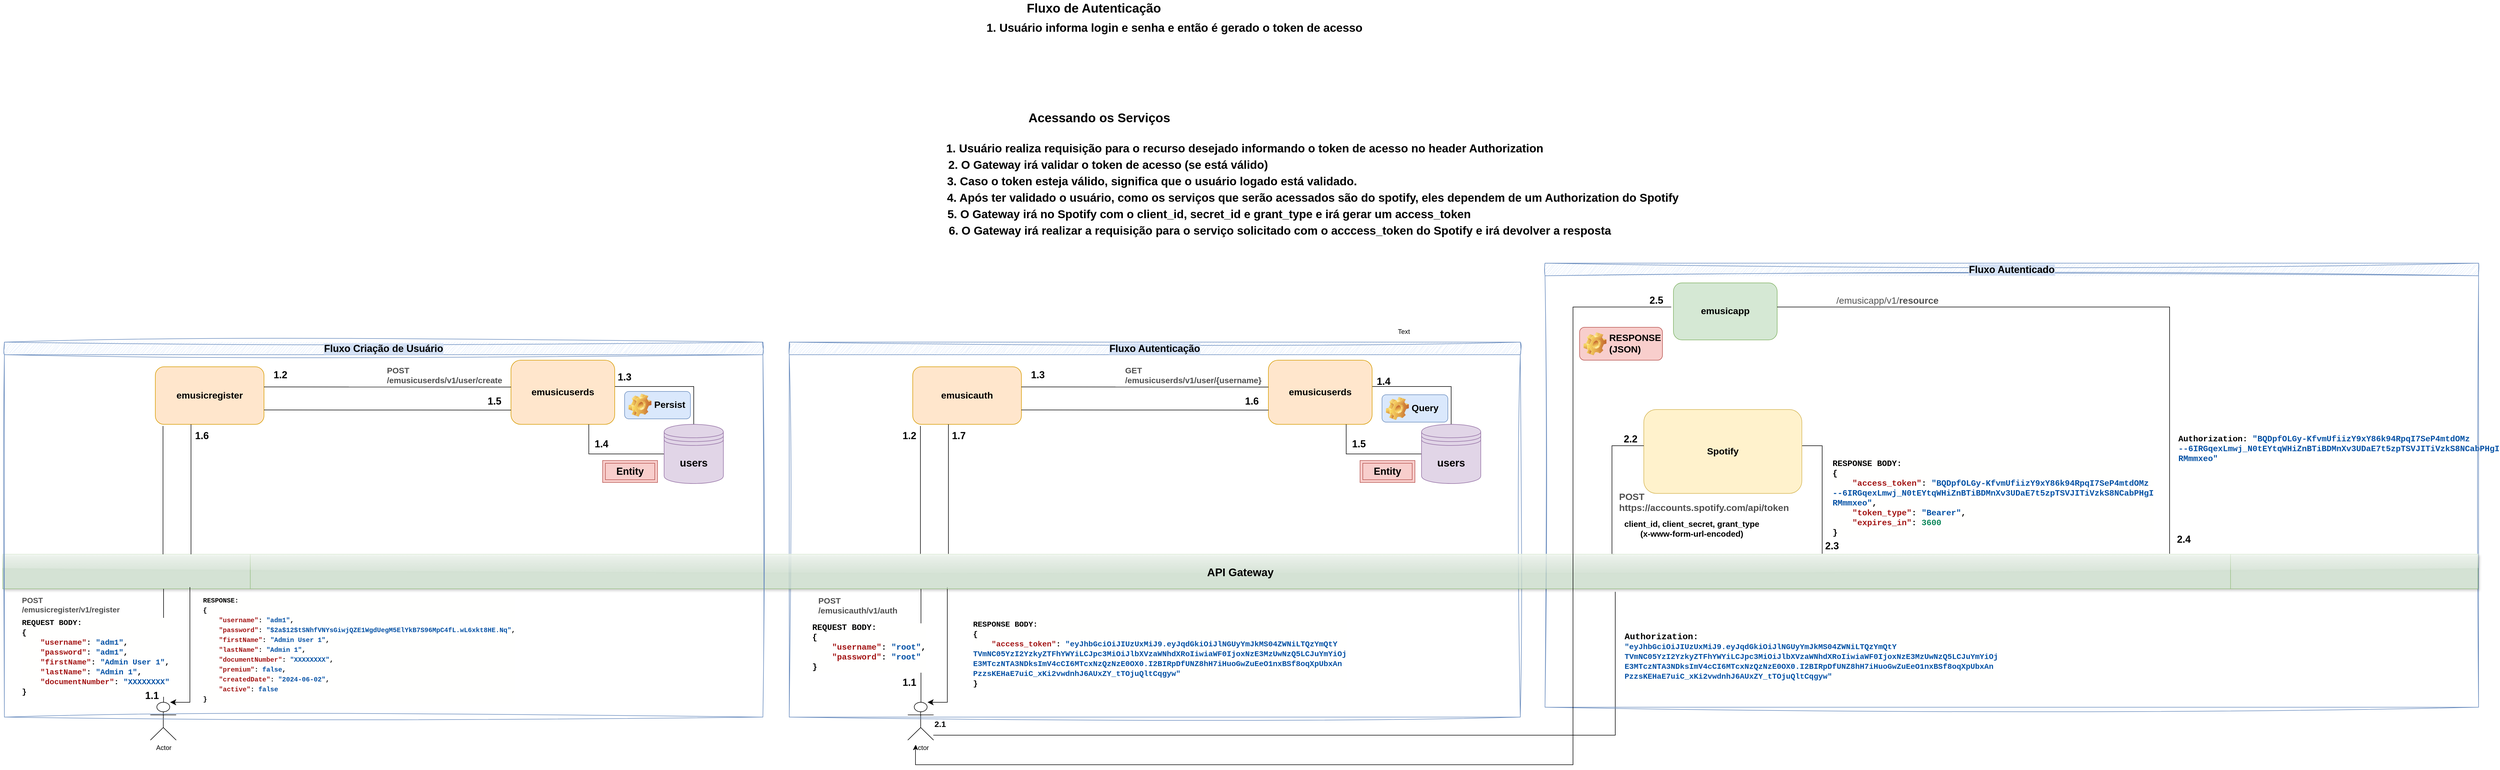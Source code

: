 <mxfile version="24.4.13" type="github">
  <diagram name="Página-1" id="m4aAeRVmK_SpN2Lb98Ue">
    <mxGraphModel dx="3700" dy="2112" grid="1" gridSize="10" guides="1" tooltips="1" connect="1" arrows="1" fold="1" page="1" pageScale="1" pageWidth="400" pageHeight="1000" math="0" shadow="0">
      <root>
        <mxCell id="0" />
        <mxCell id="1" parent="0" />
        <mxCell id="HubkeISPRBbHYDE73yQU-1" value="Actor" style="shape=umlActor;verticalLabelPosition=bottom;verticalAlign=top;html=1;outlineConnect=0;" parent="1" vertex="1">
          <mxGeometry x="256" y="841" width="47" height="69" as="geometry" />
        </mxCell>
        <mxCell id="HubkeISPRBbHYDE73yQU-2" value="emusicauth" style="rounded=1;whiteSpace=wrap;html=1;fontSize=17;fillColor=#ffe6cc;strokeColor=#d79b00;fontStyle=1" parent="1" vertex="1">
          <mxGeometry x="265" y="229" width="198" height="105" as="geometry" />
        </mxCell>
        <mxCell id="HubkeISPRBbHYDE73yQU-3" value="" style="edgeStyle=elbowEdgeStyle;elbow=vertical;endArrow=none;html=1;curved=0;rounded=0;endSize=8;startSize=8;endFill=0;" parent="1" edge="1">
          <mxGeometry width="50" height="50" relative="1" as="geometry">
            <mxPoint x="279" y="571" as="sourcePoint" />
            <mxPoint x="279" y="337" as="targetPoint" />
            <Array as="points" />
          </mxGeometry>
        </mxCell>
        <mxCell id="HubkeISPRBbHYDE73yQU-4" value="" style="line;strokeWidth=1;direction=south;html=1;" parent="1" vertex="1">
          <mxGeometry x="275" y="634" width="10" height="207" as="geometry" />
        </mxCell>
        <mxCell id="HubkeISPRBbHYDE73yQU-5" value="&lt;div style=&quot;color: rgb(0, 0, 0); background-color: rgb(255, 255, 254); font-family: Consolas, &amp;quot;Courier New&amp;quot;, monospace; font-size: 14px; line-height: 18px; white-space: pre;&quot;&gt;&lt;div style=&quot;font-size: 14px;&quot;&gt;&lt;span style=&quot;color: rgb(0, 0, 0); font-size: 14px;&quot;&gt;RESPONSE BODY:&lt;/span&gt;&lt;/div&gt;&lt;div style=&quot;font-size: 14px;&quot;&gt;&lt;span style=&quot;color: rgb(0, 0, 0); font-size: 14px;&quot;&gt;{&lt;/span&gt;&lt;/div&gt;&lt;div style=&quot;font-size: 14px;&quot;&gt;&lt;span style=&quot;color: rgb(0, 0, 0); font-size: 14px;&quot;&gt;&amp;nbsp;&amp;nbsp;&amp;nbsp;&amp;nbsp;&lt;/span&gt;&lt;span style=&quot;color: rgb(163, 21, 21); font-size: 14px;&quot;&gt;&quot;access_token&quot;&lt;/span&gt;&lt;span style=&quot;color: rgb(0, 0, 0); font-size: 14px;&quot;&gt;:&amp;nbsp;&lt;/span&gt;&lt;span style=&quot;color: rgb(4, 81, 165); font-size: 14px;&quot;&gt;&quot;eyJhbGciOiJIUzUxMiJ9.eyJqdGkiOiJlNGUyYmJkMS04ZWNiLTQzYmQtY&lt;/span&gt;&lt;/div&gt;&lt;div style=&quot;font-size: 14px;&quot;&gt;&lt;span style=&quot;color: rgb(4, 81, 165); font-size: 14px;&quot;&gt;TVmNC05YzI2YzkyZTFhYWYiLCJpc3MiOiJlbXVzaWNhdXRoIiwiaWF0IjoxNzE3MzUwNzQ5LCJuYmYiOj&lt;/span&gt;&lt;/div&gt;&lt;div style=&quot;font-size: 14px;&quot;&gt;&lt;span style=&quot;color: rgb(4, 81, 165); font-size: 14px;&quot;&gt;E3MTczNTA3NDksImV4cCI6MTcxNzQzNzE0OX0.I2BIRpDfUNZ8hH7iHuoGwZuEeO1nxBSf8oqXpUbxAn&lt;/span&gt;&lt;/div&gt;&lt;div style=&quot;font-size: 14px;&quot;&gt;&lt;span style=&quot;color: rgb(4, 81, 165); font-size: 14px;&quot;&gt;PzzsKEHaE7uiC_xKi2vwdnhJ6AUxZY_tTOjuQltCqgyw&quot;&lt;/span&gt;&lt;/div&gt;&lt;div style=&quot;font-size: 14px;&quot;&gt;&lt;span style=&quot;color: rgb(0, 0, 0); font-size: 14px;&quot;&gt;}&lt;/span&gt;&lt;/div&gt;&lt;/div&gt;" style="text;whiteSpace=wrap;html=1;fontSize=14;fontStyle=1" parent="1" vertex="1">
          <mxGeometry x="373" y="682.5" width="549" height="72" as="geometry" />
        </mxCell>
        <mxCell id="HubkeISPRBbHYDE73yQU-6" style="edgeStyle=orthogonalEdgeStyle;rounded=0;orthogonalLoop=1;jettySize=auto;html=1;entryX=0.5;entryY=0;entryDx=0;entryDy=0;strokeWidth=1;endArrow=none;endFill=0;" parent="1" source="HubkeISPRBbHYDE73yQU-7" target="HubkeISPRBbHYDE73yQU-15" edge="1">
          <mxGeometry relative="1" as="geometry">
            <Array as="points">
              <mxPoint x="1246" y="265" />
            </Array>
          </mxGeometry>
        </mxCell>
        <mxCell id="HubkeISPRBbHYDE73yQU-7" value="emusicuserds" style="rounded=1;whiteSpace=wrap;html=1;fontSize=17;fillColor=#ffe6cc;strokeColor=#d79b00;fontStyle=1" parent="1" vertex="1">
          <mxGeometry x="913" y="217" width="189" height="117" as="geometry" />
        </mxCell>
        <mxCell id="HubkeISPRBbHYDE73yQU-8" value="1.3" style="text;html=1;align=center;verticalAlign=middle;whiteSpace=wrap;rounded=0;fontSize=18;fontStyle=1" parent="1" vertex="1">
          <mxGeometry x="463" y="229" width="60" height="30" as="geometry" />
        </mxCell>
        <mxCell id="HubkeISPRBbHYDE73yQU-9" value="" style="endArrow=none;html=1;rounded=0;endFill=0;" parent="1" edge="1">
          <mxGeometry width="50" height="50" relative="1" as="geometry">
            <mxPoint x="463" y="265.75" as="sourcePoint" />
            <mxPoint x="913" y="266" as="targetPoint" />
          </mxGeometry>
        </mxCell>
        <mxCell id="HubkeISPRBbHYDE73yQU-10" value="" style="endArrow=none;html=1;rounded=0;entryX=1;entryY=0.75;entryDx=0;entryDy=0;endFill=0;" parent="1" target="HubkeISPRBbHYDE73yQU-2" edge="1">
          <mxGeometry width="50" height="50" relative="1" as="geometry">
            <mxPoint x="913" y="308" as="sourcePoint" />
            <mxPoint x="508" y="310" as="targetPoint" />
          </mxGeometry>
        </mxCell>
        <mxCell id="HubkeISPRBbHYDE73yQU-12" value="" style="line;strokeWidth=1;direction=south;html=1;" parent="1" vertex="1">
          <mxGeometry x="325" y="334" width="10" height="237" as="geometry" />
        </mxCell>
        <mxCell id="HubkeISPRBbHYDE73yQU-13" value="" style="edgeStyle=segmentEdgeStyle;endArrow=classic;html=1;curved=0;rounded=0;endSize=8;startSize=8;" parent="1" edge="1">
          <mxGeometry width="50" height="50" relative="1" as="geometry">
            <mxPoint x="328" y="631" as="sourcePoint" />
            <mxPoint x="292" y="841" as="targetPoint" />
            <Array as="points">
              <mxPoint x="328" y="841" />
            </Array>
          </mxGeometry>
        </mxCell>
        <mxCell id="HubkeISPRBbHYDE73yQU-14" style="edgeStyle=orthogonalEdgeStyle;rounded=0;orthogonalLoop=1;jettySize=auto;html=1;entryX=0.75;entryY=1;entryDx=0;entryDy=0;endArrow=none;endFill=0;" parent="1" source="HubkeISPRBbHYDE73yQU-15" target="HubkeISPRBbHYDE73yQU-7" edge="1">
          <mxGeometry relative="1" as="geometry" />
        </mxCell>
        <mxCell id="HubkeISPRBbHYDE73yQU-15" value="users" style="shape=datastore;whiteSpace=wrap;html=1;fillColor=#e1d5e7;strokeColor=#9673a6;fontSize=19;fontStyle=1" parent="1" vertex="1">
          <mxGeometry x="1192" y="334" width="108" height="108" as="geometry" />
        </mxCell>
        <mxCell id="HubkeISPRBbHYDE73yQU-16" value="1.5" style="text;html=1;align=center;verticalAlign=middle;whiteSpace=wrap;rounded=0;fontSize=18;fontStyle=1" parent="1" vertex="1">
          <mxGeometry x="1048" y="355" width="60" height="30" as="geometry" />
        </mxCell>
        <mxCell id="HubkeISPRBbHYDE73yQU-17" value="1.6" style="text;html=1;align=center;verticalAlign=middle;whiteSpace=wrap;rounded=0;fontSize=18;fontStyle=1" parent="1" vertex="1">
          <mxGeometry x="853" y="277" width="60" height="30" as="geometry" />
        </mxCell>
        <mxCell id="HubkeISPRBbHYDE73yQU-18" value="&lt;font style=&quot;font-size: 18px;&quot;&gt;Fluxo Autenticação&lt;/font&gt;" style="swimlane;whiteSpace=wrap;html=1;strokeColor=#6c8ebf;fillColor=#dae8fc;fillStyle=auto;swimlaneFillColor=none;shadow=0;sketch=1;curveFitting=1;jiggle=2;rounded=0;labelBackgroundColor=#D4E1F5;" parent="1" vertex="1">
          <mxGeometry x="40" y="184" width="1332" height="684" as="geometry" />
        </mxCell>
        <mxCell id="HubkeISPRBbHYDE73yQU-19" value="1.7" style="text;html=1;align=center;verticalAlign=middle;whiteSpace=wrap;rounded=0;fontSize=18;fontStyle=1" parent="HubkeISPRBbHYDE73yQU-18" vertex="1">
          <mxGeometry x="279" y="156" width="60" height="30" as="geometry" />
        </mxCell>
        <mxCell id="HubkeISPRBbHYDE73yQU-20" value="&lt;div style=&quot;color: rgb(0, 0, 0); background-color: rgb(255, 255, 254); font-family: Consolas, &amp;quot;Courier New&amp;quot;, monospace; font-size: 15px; line-height: 18px; white-space: pre;&quot;&gt;&lt;div style=&quot;font-size: 15px;&quot;&gt;&lt;span style=&quot;color: rgb(0, 0, 0); font-size: 15px;&quot;&gt;&lt;span&gt;REQUEST BODY:&lt;/span&gt;&lt;/span&gt;&lt;/div&gt;&lt;div style=&quot;font-size: 15px;&quot;&gt;&lt;span style=&quot;color: rgb(0, 0, 0); font-size: 15px;&quot;&gt;{&lt;/span&gt;&lt;/div&gt;&lt;div style=&quot;font-size: 15px;&quot;&gt;&lt;span style=&quot;color: rgb(0, 0, 0); font-size: 15px;&quot;&gt;&amp;nbsp;&amp;nbsp;&amp;nbsp;&amp;nbsp;&lt;/span&gt;&lt;span style=&quot;color: rgb(163, 21, 21); font-size: 15px;&quot;&gt;&quot;username&quot;&lt;/span&gt;&lt;span style=&quot;color: rgb(0, 0, 0); font-size: 15px;&quot;&gt;:&amp;nbsp;&lt;/span&gt;&lt;span style=&quot;color: rgb(4, 81, 165); font-size: 15px;&quot;&gt;&quot;root&quot;&lt;/span&gt;&lt;span style=&quot;color: rgb(0, 0, 0); font-size: 15px;&quot;&gt;,&lt;/span&gt;&lt;/div&gt;&lt;div style=&quot;font-size: 15px;&quot;&gt;&lt;span style=&quot;color: rgb(0, 0, 0); font-size: 15px;&quot;&gt;&amp;nbsp;&amp;nbsp;&amp;nbsp;&amp;nbsp;&lt;/span&gt;&lt;span style=&quot;color: rgb(163, 21, 21); font-size: 15px;&quot;&gt;&quot;password&quot;&lt;/span&gt;&lt;span style=&quot;color: rgb(0, 0, 0); font-size: 15px;&quot;&gt;:&amp;nbsp;&lt;/span&gt;&lt;span style=&quot;color: rgb(4, 81, 165); font-size: 15px;&quot;&gt;&quot;root&quot;&lt;/span&gt;&lt;/div&gt;&lt;div style=&quot;font-size: 15px;&quot;&gt;&lt;span style=&quot;color: rgb(0, 0, 0); font-size: 15px;&quot;&gt;}&lt;/span&gt;&lt;/div&gt;&lt;/div&gt;" style="text;whiteSpace=wrap;html=1;fontSize=15;fontStyle=1" parent="HubkeISPRBbHYDE73yQU-18" vertex="1">
          <mxGeometry x="40" y="506" width="171" height="90" as="geometry" />
        </mxCell>
        <mxCell id="HubkeISPRBbHYDE73yQU-21" value="1.2" style="text;html=1;align=center;verticalAlign=middle;whiteSpace=wrap;rounded=0;fontSize=18;fontStyle=1" parent="HubkeISPRBbHYDE73yQU-18" vertex="1">
          <mxGeometry x="189" y="156" width="60" height="30" as="geometry" />
        </mxCell>
        <mxCell id="HubkeISPRBbHYDE73yQU-22" value="1.4" style="text;html=1;align=center;verticalAlign=middle;whiteSpace=wrap;rounded=0;fontSize=18;fontStyle=1" parent="HubkeISPRBbHYDE73yQU-18" vertex="1">
          <mxGeometry x="1053" y="54" width="60" height="36" as="geometry" />
        </mxCell>
        <mxCell id="54NVkYO0RwHS4AZu1aeB-1" value="&lt;span style=&quot;color: rgb(80, 80, 80); font-family: OpenSans, Helvetica, Arial, sans-serif; font-size: 15px; font-style: normal; font-variant-ligatures: normal; font-variant-caps: normal; letter-spacing: normal; orphans: 2; text-align: left; text-indent: 0px; text-transform: none; white-space: pre-wrap; widows: 2; word-spacing: 0px; -webkit-text-stroke-width: 0px; background-color: rgb(255, 255, 255); text-decoration-style: initial; text-decoration-color: initial; float: none; display: inline !important;&quot;&gt;POST /emusicauth/v1/auth&lt;/span&gt;" style="text;whiteSpace=wrap;html=1;fontSize=15;fontStyle=1" vertex="1" parent="HubkeISPRBbHYDE73yQU-18">
          <mxGeometry x="50.5" y="456" width="150" height="40" as="geometry" />
        </mxCell>
        <mxCell id="HubkeISPRBbHYDE73yQU-41" value="1.1" style="text;html=1;align=center;verticalAlign=middle;whiteSpace=wrap;rounded=0;fontSize=18;fontStyle=1" parent="HubkeISPRBbHYDE73yQU-18" vertex="1">
          <mxGeometry x="189" y="606" width="60" height="30" as="geometry" />
        </mxCell>
        <mxCell id="54NVkYO0RwHS4AZu1aeB-2" value="&lt;span style=&quot;color: rgb(80, 80, 80); font-family: OpenSans, Helvetica, Arial, sans-serif; font-size: 15px; font-style: normal; font-variant-ligatures: normal; font-variant-caps: normal; letter-spacing: normal; orphans: 2; text-align: left; text-indent: 0px; text-transform: none; white-space: pre-wrap; widows: 2; word-spacing: 0px; -webkit-text-stroke-width: 0px; background-color: rgb(255, 255, 255); text-decoration-style: initial; text-decoration-color: initial; float: none; display: inline !important;&quot;&gt;GET /emusicuserds/v1/user/{username}&lt;/span&gt;" style="text;whiteSpace=wrap;html=1;fontStyle=1;fontSize=15;" vertex="1" parent="HubkeISPRBbHYDE73yQU-18">
          <mxGeometry x="610" y="36" width="160" height="40" as="geometry" />
        </mxCell>
        <mxCell id="54NVkYO0RwHS4AZu1aeB-3" value="Query" style="label;whiteSpace=wrap;html=1;image=img/clipart/Gear_128x128.png;fillColor=#dae8fc;strokeColor=#6c8ebf;fontSize=17;" vertex="1" parent="HubkeISPRBbHYDE73yQU-18">
          <mxGeometry x="1080" y="96" width="120" height="50" as="geometry" />
        </mxCell>
        <mxCell id="54NVkYO0RwHS4AZu1aeB-4" value="&lt;font style=&quot;font-size: 18px;&quot;&gt;Entity&lt;/font&gt;" style="shape=ext;margin=3;double=1;whiteSpace=wrap;html=1;align=center;fontStyle=1;fillColor=#f8cecc;strokeColor=#b85450;fontSize=18;" vertex="1" parent="HubkeISPRBbHYDE73yQU-18">
          <mxGeometry x="1040" y="216" width="100" height="40" as="geometry" />
        </mxCell>
        <mxCell id="HubkeISPRBbHYDE73yQU-23" value="emusicapp" style="rounded=1;whiteSpace=wrap;html=1;fontSize=17;fontStyle=1;fillColor=#d5e8d4;strokeColor=#82b366;" parent="1" vertex="1">
          <mxGeometry x="1651" y="76" width="189" height="104" as="geometry" />
        </mxCell>
        <mxCell id="HubkeISPRBbHYDE73yQU-25" style="edgeStyle=orthogonalEdgeStyle;rounded=0;orthogonalLoop=1;jettySize=auto;html=1;endArrow=none;endFill=0;" parent="1" source="HubkeISPRBbHYDE73yQU-26" edge="1">
          <mxGeometry relative="1" as="geometry">
            <mxPoint x="1922" y="570" as="targetPoint" />
            <Array as="points">
              <mxPoint x="1922" y="373" />
            </Array>
          </mxGeometry>
        </mxCell>
        <mxCell id="HubkeISPRBbHYDE73yQU-26" value="Spotify" style="rounded=1;whiteSpace=wrap;html=1;fontSize=17;fontStyle=1;fillColor=#fff2cc;strokeColor=#d6b656;" parent="1" vertex="1">
          <mxGeometry x="1597" y="307" width="288" height="153" as="geometry" />
        </mxCell>
        <mxCell id="HubkeISPRBbHYDE73yQU-27" value="" style="edgeStyle=segmentEdgeStyle;endArrow=none;html=1;curved=0;rounded=0;endSize=8;startSize=8;endFill=0;" parent="1" edge="1">
          <mxGeometry width="50" height="50" relative="1" as="geometry">
            <mxPoint x="1543" y="571" as="sourcePoint" />
            <mxPoint x="1597" y="373" as="targetPoint" />
            <Array as="points">
              <mxPoint x="1539" y="571" />
              <mxPoint x="1539" y="373" />
            </Array>
          </mxGeometry>
        </mxCell>
        <mxCell id="HubkeISPRBbHYDE73yQU-29" value="2.2" style="text;html=1;align=center;verticalAlign=middle;whiteSpace=wrap;rounded=0;fontSize=18;fontStyle=1" parent="1" vertex="1">
          <mxGeometry x="1543" y="346" width="60" height="30" as="geometry" />
        </mxCell>
        <mxCell id="HubkeISPRBbHYDE73yQU-30" value="&lt;div style=&quot;color: rgb(0, 0, 0); background-color: rgb(255, 255, 254); font-family: Consolas, &amp;quot;Courier New&amp;quot;, monospace; font-size: 15px; line-height: 18px; white-space: pre;&quot;&gt;&lt;div style=&quot;font-size: 15px;&quot;&gt;&lt;span style=&quot;color: rgb(0, 0, 0); font-size: 15px;&quot;&gt;RESPONSE BODY:&lt;/span&gt;&lt;/div&gt;&lt;div style=&quot;font-size: 15px;&quot;&gt;&lt;span style=&quot;color: rgb(0, 0, 0); font-size: 15px;&quot;&gt;{&lt;/span&gt;&lt;/div&gt;&lt;div style=&quot;font-size: 15px;&quot;&gt;&lt;span style=&quot;color: rgb(0, 0, 0); font-size: 15px;&quot;&gt;&amp;nbsp;&amp;nbsp;&amp;nbsp;&amp;nbsp;&lt;/span&gt;&lt;span style=&quot;color: rgb(163, 21, 21); font-size: 15px;&quot;&gt;&quot;access_token&quot;&lt;/span&gt;&lt;span style=&quot;color: rgb(0, 0, 0); font-size: 15px;&quot;&gt;:&amp;nbsp;&lt;/span&gt;&lt;span style=&quot;color: rgb(4, 81, 165); font-size: 15px;&quot;&gt;&quot;BQDpfOLGy-KfvmUfiizY9xY86k94RpqI7SeP4mtdOMz&lt;/span&gt;&lt;/div&gt;&lt;div style=&quot;font-size: 15px;&quot;&gt;&lt;span style=&quot;color: rgb(4, 81, 165); font-size: 15px;&quot;&gt;--6IRGqexLmwj_N0tE&lt;/span&gt;&lt;span style=&quot;color: rgb(4, 81, 165);&quot;&gt;YtqWHiZnBTiBDMnXv3UDaE7t5zpTSVJITiVzkS8NCabPHgI&lt;/span&gt;&lt;/div&gt;&lt;div style=&quot;font-size: 15px;&quot;&gt;&lt;span style=&quot;color: rgb(4, 81, 165);&quot;&gt;RMmmxeo&quot;&lt;/span&gt;,&lt;/div&gt;&lt;div style=&quot;font-size: 15px;&quot;&gt;&lt;span style=&quot;color: rgb(0, 0, 0); font-size: 15px;&quot;&gt;&amp;nbsp;&amp;nbsp;&amp;nbsp;&amp;nbsp;&lt;/span&gt;&lt;span style=&quot;color: rgb(163, 21, 21); font-size: 15px;&quot;&gt;&quot;token_type&quot;&lt;/span&gt;&lt;span style=&quot;color: rgb(0, 0, 0); font-size: 15px;&quot;&gt;:&amp;nbsp;&lt;/span&gt;&lt;span style=&quot;color: rgb(4, 81, 165); font-size: 15px;&quot;&gt;&quot;Bearer&quot;&lt;/span&gt;&lt;span style=&quot;color: rgb(0, 0, 0); font-size: 15px;&quot;&gt;,&lt;/span&gt;&lt;/div&gt;&lt;div style=&quot;font-size: 15px;&quot;&gt;&lt;span style=&quot;color: rgb(0, 0, 0); font-size: 15px;&quot;&gt;&amp;nbsp;&amp;nbsp;&amp;nbsp;&amp;nbsp;&lt;/span&gt;&lt;span style=&quot;color: rgb(163, 21, 21); font-size: 15px;&quot;&gt;&quot;expires_in&quot;&lt;/span&gt;&lt;span style=&quot;color: rgb(0, 0, 0); font-size: 15px;&quot;&gt;:&amp;nbsp;&lt;/span&gt;&lt;span style=&quot;color: rgb(9, 134, 88); font-size: 15px;&quot;&gt;3600&lt;/span&gt;&lt;/div&gt;&lt;div style=&quot;font-size: 15px;&quot;&gt;&lt;span style=&quot;color: rgb(0, 0, 0); font-size: 15px;&quot;&gt;}&lt;/span&gt;&lt;/div&gt;&lt;/div&gt;" style="text;whiteSpace=wrap;html=1;fontSize=15;fontStyle=1" parent="1" vertex="1">
          <mxGeometry x="1939" y="391" width="549" height="89" as="geometry" />
        </mxCell>
        <mxCell id="HubkeISPRBbHYDE73yQU-33" value="2.4" style="text;html=1;align=center;verticalAlign=middle;whiteSpace=wrap;rounded=0;fontSize=18;fontStyle=1" parent="1" vertex="1">
          <mxGeometry x="2551" y="529" width="60" height="30" as="geometry" />
        </mxCell>
        <mxCell id="HubkeISPRBbHYDE73yQU-34" value="&lt;div style=&quot;background-color: rgb(255, 255, 254); font-family: Consolas, &amp;quot;Courier New&amp;quot;, monospace; font-size: 15px; line-height: 18px; white-space: pre;&quot;&gt;&lt;div style=&quot;font-size: 15px;&quot;&gt;Authorization: &lt;span style=&quot;color: rgb(4, 81, 165);&quot;&gt;&quot;BQDpfOLGy-KfvmUfiizY9xY86k94RpqI7SeP4mtdOMz&lt;/span&gt;&lt;br&gt;&lt;/div&gt;&lt;div style=&quot;color: rgb(0, 0, 0); font-size: 15px;&quot;&gt;&lt;span style=&quot;color: rgb(4, 81, 165); font-size: 15px;&quot;&gt;--6IRGqexLmwj_N0tE&lt;/span&gt;&lt;span style=&quot;color: rgb(4, 81, 165);&quot;&gt;YtqWHiZnBTiBDMnXv3UDaE7t5zpTSVJITiVzkS8NCabPHgI&lt;/span&gt;&lt;/div&gt;&lt;div style=&quot;color: rgb(0, 0, 0); font-size: 15px;&quot;&gt;&lt;span style=&quot;color: rgb(4, 81, 165);&quot;&gt;RMmmxeo&quot;&lt;/span&gt;&lt;/div&gt;&lt;/div&gt;" style="text;whiteSpace=wrap;html=1;fontSize=15;fontStyle=1" parent="1" vertex="1">
          <mxGeometry x="2569" y="346" width="549" height="108" as="geometry" />
        </mxCell>
        <mxCell id="HubkeISPRBbHYDE73yQU-38" value="" style="shape=partialRectangle;whiteSpace=wrap;html=1;bottom=0;right=0;fillColor=none;rotation=-180;fontStyle=0" parent="1" vertex="1">
          <mxGeometry x="303" y="640" width="1242" height="261" as="geometry" />
        </mxCell>
        <mxCell id="HubkeISPRBbHYDE73yQU-39" value="2.1" style="text;html=1;align=center;verticalAlign=middle;whiteSpace=wrap;rounded=0;fontSize=15;fontStyle=1" parent="1" vertex="1">
          <mxGeometry x="285" y="865" width="60" height="30" as="geometry" />
        </mxCell>
        <mxCell id="HubkeISPRBbHYDE73yQU-40" value="&lt;br style=&quot;font-size: 17px;&quot;&gt;&lt;span style=&quot;color: rgb(80, 80, 80); font-family: OpenSans, Helvetica, Arial, sans-serif; font-size: 17px; font-style: normal; font-variant-ligatures: normal; font-variant-caps: normal; font-weight: 400; letter-spacing: normal; orphans: 2; text-align: left; text-indent: 0px; text-transform: none; white-space: pre-wrap; widows: 2; word-spacing: 0px; -webkit-text-stroke-width: 0px; background-color: rgb(255, 255, 255); text-decoration-style: initial; text-decoration-color: initial; float: none; display: inline !important;&quot;&gt;/emusicapp/v1/&lt;/span&gt;&lt;span style=&quot;color: rgb(80, 80, 80); font-family: OpenSans, Helvetica, Arial, sans-serif; font-size: 17px; font-style: normal; font-variant-ligatures: normal; font-variant-caps: normal; letter-spacing: normal; orphans: 2; text-align: left; text-indent: 0px; text-transform: none; white-space: pre-wrap; widows: 2; word-spacing: 0px; -webkit-text-stroke-width: 0px; background-color: rgb(255, 255, 255); text-decoration-style: initial; text-decoration-color: initial; float: none; display: inline !important;&quot;&gt;&lt;b style=&quot;font-size: 17px;&quot;&gt;resource&lt;/b&gt;&lt;/span&gt;&lt;div style=&quot;font-size: 17px;&quot;&gt;&lt;br style=&quot;font-size: 17px;&quot;&gt;&lt;/div&gt;" style="text;html=1;align=center;verticalAlign=middle;whiteSpace=wrap;rounded=0;fontSize=17;" parent="1" vertex="1">
          <mxGeometry x="2011" y="94" width="60" height="30" as="geometry" />
        </mxCell>
        <mxCell id="HubkeISPRBbHYDE73yQU-42" value="&lt;font style=&quot;font-size: 18px;&quot;&gt;Fluxo Autenticado&lt;/font&gt;" style="swimlane;whiteSpace=wrap;html=1;strokeColor=#6c8ebf;fillColor=#dae8fc;fillStyle=auto;swimlaneFillColor=none;shadow=0;sketch=1;curveFitting=1;jiggle=2;rounded=0;labelBackgroundColor=#D4E1F5;" parent="1" vertex="1">
          <mxGeometry x="1417" y="40" width="1701" height="810" as="geometry" />
        </mxCell>
        <mxCell id="HubkeISPRBbHYDE73yQU-44" value="API Gateway" style="shape=process;whiteSpace=wrap;html=1;backgroundOutline=1;fontSize=20;fillColor=#d5e8d4;strokeColor=#82b366;opacity=70;fontStyle=1;rounded=0;glass=1;shadow=1;" parent="HubkeISPRBbHYDE73yQU-42" vertex="1">
          <mxGeometry x="-2810" y="531" width="4510" height="63" as="geometry" />
        </mxCell>
        <mxCell id="HubkeISPRBbHYDE73yQU-32" value="" style="edgeStyle=segmentEdgeStyle;endArrow=none;html=1;curved=0;rounded=0;endSize=8;startSize=8;endFill=0;" parent="HubkeISPRBbHYDE73yQU-42" edge="1">
          <mxGeometry width="50" height="50" relative="1" as="geometry">
            <mxPoint x="1138" y="530" as="sourcePoint" />
            <mxPoint x="423" y="80" as="targetPoint" />
            <Array as="points">
              <mxPoint x="1138" y="80" />
            </Array>
          </mxGeometry>
        </mxCell>
        <mxCell id="HubkeISPRBbHYDE73yQU-24" value="&lt;div style=&quot;color: rgb(0, 0, 0); background-color: rgb(255, 255, 254); font-family: Consolas, &amp;quot;Courier New&amp;quot;, monospace; font-size: 16px; line-height: 18px; white-space: pre;&quot;&gt;&lt;div style=&quot;&quot;&gt;&lt;span style=&quot;color: rgb(0, 0, 0);&quot;&gt;Authorization:&lt;/span&gt;&lt;/div&gt;&lt;div style=&quot;&quot;&gt;&lt;span style=&quot;color: rgb(4, 81, 165); font-size: 14px;&quot;&gt;&quot;eyJhbGciOiJIUzUxMiJ9.eyJqdGkiOiJlNGUyYmJkMS04ZWNiLTQzYmQtY&lt;/span&gt;&lt;br&gt;&lt;/div&gt;&lt;div style=&quot;font-size: 14px;&quot;&gt;&lt;span style=&quot;color: rgb(4, 81, 165); font-size: 14px;&quot;&gt;TVmNC05YzI2YzkyZTFhYWYiLCJpc3MiOiJlbXVzaWNhdXRoIiwiaWF0IjoxNzE3MzUwNzQ5LCJuYmYiOj&lt;/span&gt;&lt;/div&gt;&lt;div style=&quot;font-size: 14px;&quot;&gt;&lt;span style=&quot;color: rgb(4, 81, 165); font-size: 14px;&quot;&gt;E3MTczNTA3NDksImV4cCI6MTcxNzQzNzE0OX0.I2BIRpDfUNZ8hH7iHuoGwZuEeO1nxBSf8oqXpUbxAn&lt;/span&gt;&lt;/div&gt;&lt;div style=&quot;font-size: 14px;&quot;&gt;&lt;span style=&quot;color: rgb(4, 81, 165); font-size: 14px;&quot;&gt;PzzsKEHaE7uiC_xKi2vwdnhJ6AUxZY_tTOjuQltCqgyw&quot;&lt;/span&gt;&lt;/div&gt;&lt;div style=&quot;font-size: 14px;&quot;&gt;&lt;br&gt;&lt;/div&gt;&lt;/div&gt;" style="text;whiteSpace=wrap;html=1;fontSize=14;fontStyle=1" parent="HubkeISPRBbHYDE73yQU-42" vertex="1">
          <mxGeometry x="143" y="666" width="549" height="72" as="geometry" />
        </mxCell>
        <mxCell id="HubkeISPRBbHYDE73yQU-31" value="2.3" style="text;html=1;align=center;verticalAlign=middle;whiteSpace=wrap;rounded=0;fontSize=18;fontStyle=1" parent="HubkeISPRBbHYDE73yQU-42" vertex="1">
          <mxGeometry x="493" y="501" width="60" height="30" as="geometry" />
        </mxCell>
        <mxCell id="HubkeISPRBbHYDE73yQU-28" value="client_id, client_secret, grant_type&lt;div style=&quot;font-size: 15px;&quot;&gt;(x-www-form-url-encoded)&lt;/div&gt;" style="text;html=1;align=center;verticalAlign=middle;whiteSpace=wrap;rounded=0;fontSize=15;fontStyle=1" parent="HubkeISPRBbHYDE73yQU-42" vertex="1">
          <mxGeometry x="143" y="460" width="249" height="48" as="geometry" />
        </mxCell>
        <UserObject label="&lt;span style=&quot;color: rgb(80, 80, 80); font-family: OpenSans, Helvetica, Arial, sans-serif; font-size: 17px; font-style: normal; font-variant-ligatures: normal; font-variant-caps: normal; letter-spacing: normal; orphans: 2; text-align: left; text-indent: 0px; text-transform: none; white-space: pre-wrap; widows: 2; word-spacing: 0px; -webkit-text-stroke-width: 0px; background-color: rgb(255, 255, 255); text-decoration-style: initial; text-decoration-color: initial; float: none; display: inline !important;&quot;&gt;POST https://accounts.spotify.com/api/token&lt;/span&gt;" link="&lt;span style=&quot;color: rgb(80, 80, 80); font-family: OpenSans, Helvetica, Arial, sans-serif; font-size: 12px; font-style: normal; font-variant-ligatures: normal; font-variant-caps: normal; font-weight: 400; letter-spacing: normal; orphans: 2; text-align: left; text-indent: 0px; text-transform: none; white-space: pre-wrap; widows: 2; word-spacing: 0px; -webkit-text-stroke-width: 0px; background-color: rgb(255, 255, 255); text-decoration-style: initial; text-decoration-color: initial; display: inline !important; float: none;&quot;&gt;https://accounts.spotify.com/api/token&lt;/span&gt;" id="54NVkYO0RwHS4AZu1aeB-7">
          <mxCell style="text;whiteSpace=wrap;html=1;fontStyle=1;fontSize=17;" vertex="1" parent="HubkeISPRBbHYDE73yQU-42">
            <mxGeometry x="133" y="410" width="230" height="40" as="geometry" />
          </mxCell>
        </UserObject>
        <mxCell id="HubkeISPRBbHYDE73yQU-36" value="RESPONSE (JSON)" style="label;whiteSpace=wrap;html=1;image=img/clipart/Gear_128x128.png;fillColor=#f8cecc;strokeColor=#b85450;fontSize=17;" parent="HubkeISPRBbHYDE73yQU-42" vertex="1">
          <mxGeometry x="63" y="117" width="151" height="60" as="geometry" />
        </mxCell>
        <mxCell id="HubkeISPRBbHYDE73yQU-37" value="" style="edgeStyle=orthogonalEdgeStyle;rounded=0;orthogonalLoop=1;jettySize=auto;html=1;" parent="HubkeISPRBbHYDE73yQU-42" edge="1">
          <mxGeometry relative="1" as="geometry">
            <mxPoint x="-1147" y="878.92" as="targetPoint" />
            <Array as="points">
              <mxPoint x="51" y="79.92" />
              <mxPoint x="51" y="914.92" />
              <mxPoint x="-1147" y="914.92" />
            </Array>
            <mxPoint x="230" y="79.997" as="sourcePoint" />
          </mxGeometry>
        </mxCell>
        <mxCell id="HubkeISPRBbHYDE73yQU-35" value="2.5" style="text;html=1;align=center;verticalAlign=middle;whiteSpace=wrap;rounded=0;fontSize=18;fontStyle=1" parent="HubkeISPRBbHYDE73yQU-42" vertex="1">
          <mxGeometry x="173" y="50" width="60" height="36" as="geometry" />
        </mxCell>
        <mxCell id="QyaIkdRGfRYQji_6prUf-1" value="Actor" style="shape=umlActor;verticalLabelPosition=bottom;verticalAlign=top;html=1;outlineConnect=0;" parent="1" vertex="1">
          <mxGeometry x="-1124" y="841" width="47" height="69" as="geometry" />
        </mxCell>
        <mxCell id="QyaIkdRGfRYQji_6prUf-2" value="emusicregister" style="rounded=1;whiteSpace=wrap;html=1;fontSize=17;fillColor=#ffe6cc;strokeColor=#d79b00;fontStyle=1" parent="1" vertex="1">
          <mxGeometry x="-1115" y="229" width="198" height="105" as="geometry" />
        </mxCell>
        <mxCell id="QyaIkdRGfRYQji_6prUf-3" value="" style="edgeStyle=elbowEdgeStyle;elbow=vertical;endArrow=none;html=1;curved=0;rounded=0;endSize=8;startSize=8;endFill=0;" parent="1" edge="1">
          <mxGeometry width="50" height="50" relative="1" as="geometry">
            <mxPoint x="-1101" y="571" as="sourcePoint" />
            <mxPoint x="-1101" y="337" as="targetPoint" />
            <Array as="points" />
          </mxGeometry>
        </mxCell>
        <mxCell id="QyaIkdRGfRYQji_6prUf-4" value="" style="line;strokeWidth=1;direction=south;html=1;" parent="1" vertex="1">
          <mxGeometry x="-1105" y="634" width="10" height="207" as="geometry" />
        </mxCell>
        <mxCell id="QyaIkdRGfRYQji_6prUf-6" style="edgeStyle=orthogonalEdgeStyle;rounded=0;orthogonalLoop=1;jettySize=auto;html=1;entryX=0.5;entryY=0;entryDx=0;entryDy=0;strokeWidth=1;endArrow=none;endFill=0;" parent="1" source="QyaIkdRGfRYQji_6prUf-7" target="QyaIkdRGfRYQji_6prUf-15" edge="1">
          <mxGeometry relative="1" as="geometry">
            <Array as="points">
              <mxPoint x="-134" y="265" />
            </Array>
          </mxGeometry>
        </mxCell>
        <mxCell id="QyaIkdRGfRYQji_6prUf-7" value="emusicuserds" style="rounded=1;whiteSpace=wrap;html=1;fontSize=17;fillColor=#ffe6cc;strokeColor=#d79b00;fontStyle=1" parent="1" vertex="1">
          <mxGeometry x="-467" y="217" width="189" height="117" as="geometry" />
        </mxCell>
        <mxCell id="QyaIkdRGfRYQji_6prUf-8" value="1.2" style="text;html=1;align=center;verticalAlign=middle;whiteSpace=wrap;rounded=0;fontSize=18;fontStyle=1" parent="1" vertex="1">
          <mxGeometry x="-917" y="229" width="60" height="30" as="geometry" />
        </mxCell>
        <mxCell id="QyaIkdRGfRYQji_6prUf-9" value="" style="endArrow=none;html=1;rounded=0;endFill=0;" parent="1" edge="1">
          <mxGeometry width="50" height="50" relative="1" as="geometry">
            <mxPoint x="-917" y="265.75" as="sourcePoint" />
            <mxPoint x="-467" y="266" as="targetPoint" />
          </mxGeometry>
        </mxCell>
        <mxCell id="QyaIkdRGfRYQji_6prUf-10" value="" style="endArrow=none;html=1;rounded=0;entryX=1;entryY=0.75;entryDx=0;entryDy=0;endFill=0;" parent="1" target="QyaIkdRGfRYQji_6prUf-2" edge="1">
          <mxGeometry width="50" height="50" relative="1" as="geometry">
            <mxPoint x="-467" y="308" as="sourcePoint" />
            <mxPoint x="-872" y="310" as="targetPoint" />
          </mxGeometry>
        </mxCell>
        <mxCell id="QyaIkdRGfRYQji_6prUf-12" value="" style="line;strokeWidth=1;direction=south;html=1;" parent="1" vertex="1">
          <mxGeometry x="-1055" y="334" width="10" height="237" as="geometry" />
        </mxCell>
        <mxCell id="QyaIkdRGfRYQji_6prUf-13" value="" style="edgeStyle=segmentEdgeStyle;endArrow=classic;html=1;curved=0;rounded=0;endSize=8;startSize=8;" parent="1" edge="1">
          <mxGeometry width="50" height="50" relative="1" as="geometry">
            <mxPoint x="-1052" y="631" as="sourcePoint" />
            <mxPoint x="-1088" y="841" as="targetPoint" />
            <Array as="points">
              <mxPoint x="-1052" y="841" />
            </Array>
          </mxGeometry>
        </mxCell>
        <mxCell id="QyaIkdRGfRYQji_6prUf-14" style="edgeStyle=orthogonalEdgeStyle;rounded=0;orthogonalLoop=1;jettySize=auto;html=1;entryX=0.75;entryY=1;entryDx=0;entryDy=0;endArrow=none;endFill=0;" parent="1" source="QyaIkdRGfRYQji_6prUf-15" target="QyaIkdRGfRYQji_6prUf-7" edge="1">
          <mxGeometry relative="1" as="geometry" />
        </mxCell>
        <mxCell id="QyaIkdRGfRYQji_6prUf-15" value="users" style="shape=datastore;whiteSpace=wrap;html=1;fillColor=#e1d5e7;strokeColor=#9673a6;fontSize=19;fontStyle=1" parent="1" vertex="1">
          <mxGeometry x="-188" y="334" width="108" height="108" as="geometry" />
        </mxCell>
        <mxCell id="QyaIkdRGfRYQji_6prUf-16" value="1.4" style="text;html=1;align=center;verticalAlign=middle;whiteSpace=wrap;rounded=0;fontSize=18;fontStyle=1" parent="1" vertex="1">
          <mxGeometry x="-332" y="355" width="60" height="30" as="geometry" />
        </mxCell>
        <mxCell id="QyaIkdRGfRYQji_6prUf-17" value="1.5" style="text;html=1;align=center;verticalAlign=middle;whiteSpace=wrap;rounded=0;fontSize=18;fontStyle=1" parent="1" vertex="1">
          <mxGeometry x="-527" y="277" width="60" height="30" as="geometry" />
        </mxCell>
        <mxCell id="QyaIkdRGfRYQji_6prUf-18" value="&lt;font style=&quot;font-size: 18px;&quot;&gt;Fluxo Criação de Usuário&lt;/font&gt;" style="swimlane;whiteSpace=wrap;html=1;strokeColor=#6c8ebf;fillColor=#dae8fc;fillStyle=auto;swimlaneFillColor=none;shadow=0;sketch=1;curveFitting=1;jiggle=2;rounded=0;labelBackgroundColor=#D4E1F5;" parent="1" vertex="1">
          <mxGeometry x="-1390" y="184" width="1382" height="684" as="geometry" />
        </mxCell>
        <mxCell id="QyaIkdRGfRYQji_6prUf-22" value="1.3" style="text;html=1;align=center;verticalAlign=middle;whiteSpace=wrap;rounded=0;fontSize=18;fontStyle=1" parent="QyaIkdRGfRYQji_6prUf-18" vertex="1">
          <mxGeometry x="1100" y="46" width="60" height="36" as="geometry" />
        </mxCell>
        <mxCell id="QyaIkdRGfRYQji_6prUf-25" value="&lt;div style=&quot;color: rgb(0, 0, 0); background-color: rgb(255, 255, 254); font-family: Consolas, &amp;quot;Courier New&amp;quot;, monospace; font-size: 14px; line-height: 18px; white-space: pre;&quot;&gt;&lt;div style=&quot;font-size: 14px;&quot;&gt;&lt;span style=&quot;color: rgb(0, 0, 0); font-size: 14px;&quot;&gt;REQUEST BODY:&lt;/span&gt;&lt;/div&gt;&lt;div style=&quot;font-size: 14px;&quot;&gt;&lt;span style=&quot;color: rgb(0, 0, 0); font-size: 14px;&quot;&gt;{&lt;/span&gt;&lt;/div&gt;&lt;div style=&quot;font-size: 14px;&quot;&gt;&lt;span style=&quot;color: rgb(0, 0, 0); font-size: 14px;&quot;&gt;&amp;nbsp;&amp;nbsp;&amp;nbsp;&amp;nbsp;&lt;/span&gt;&lt;span style=&quot;color: rgb(163, 21, 21); font-size: 14px;&quot;&gt;&quot;username&quot;&lt;/span&gt;&lt;span style=&quot;color: rgb(0, 0, 0); font-size: 14px;&quot;&gt;:&amp;nbsp;&lt;/span&gt;&lt;span style=&quot;color: rgb(4, 81, 165); font-size: 14px;&quot;&gt;&quot;adm1&quot;&lt;/span&gt;&lt;span style=&quot;color: rgb(0, 0, 0); font-size: 14px;&quot;&gt;,&lt;/span&gt;&lt;/div&gt;&lt;div style=&quot;font-size: 14px;&quot;&gt;&lt;span style=&quot;color: rgb(0, 0, 0); font-size: 14px;&quot;&gt;&amp;nbsp;&amp;nbsp;&amp;nbsp;&amp;nbsp;&lt;/span&gt;&lt;span style=&quot;color: rgb(163, 21, 21); font-size: 14px;&quot;&gt;&quot;password&quot;&lt;/span&gt;&lt;span style=&quot;color: rgb(0, 0, 0); font-size: 14px;&quot;&gt;:&amp;nbsp;&lt;/span&gt;&lt;span style=&quot;color: rgb(4, 81, 165); font-size: 14px;&quot;&gt;&quot;adm1&quot;&lt;/span&gt;&lt;span style=&quot;color: rgb(0, 0, 0); font-size: 14px;&quot;&gt;,&lt;/span&gt;&lt;/div&gt;&lt;div style=&quot;font-size: 14px;&quot;&gt;&lt;span style=&quot;color: rgb(0, 0, 0); font-size: 14px;&quot;&gt;&amp;nbsp;&amp;nbsp;&amp;nbsp;&amp;nbsp;&lt;/span&gt;&lt;span style=&quot;color: rgb(163, 21, 21); font-size: 14px;&quot;&gt;&quot;firstName&quot;&lt;/span&gt;&lt;span style=&quot;color: rgb(0, 0, 0); font-size: 14px;&quot;&gt;:&amp;nbsp;&lt;/span&gt;&lt;span style=&quot;color: rgb(4, 81, 165); font-size: 14px;&quot;&gt;&quot;Admin&amp;nbsp;User&amp;nbsp;1&quot;&lt;/span&gt;&lt;span style=&quot;color: rgb(0, 0, 0); font-size: 14px;&quot;&gt;,&lt;/span&gt;&lt;/div&gt;&lt;div style=&quot;font-size: 14px;&quot;&gt;&lt;span style=&quot;color: rgb(0, 0, 0); font-size: 14px;&quot;&gt;&amp;nbsp;&amp;nbsp;&amp;nbsp;&amp;nbsp;&lt;/span&gt;&lt;span style=&quot;color: rgb(163, 21, 21); font-size: 14px;&quot;&gt;&quot;lastName&quot;&lt;/span&gt;&lt;span style=&quot;color: rgb(0, 0, 0); font-size: 14px;&quot;&gt;:&amp;nbsp;&lt;/span&gt;&lt;span style=&quot;color: rgb(4, 81, 165); font-size: 14px;&quot;&gt;&quot;Admin&amp;nbsp;1&quot;&lt;/span&gt;&lt;span style=&quot;color: rgb(0, 0, 0); font-size: 14px;&quot;&gt;,&lt;/span&gt;&lt;/div&gt;&lt;div style=&quot;font-size: 14px;&quot;&gt;&lt;span style=&quot;color: rgb(0, 0, 0); font-size: 14px;&quot;&gt;&amp;nbsp;&amp;nbsp;&amp;nbsp;&amp;nbsp;&lt;/span&gt;&lt;span style=&quot;color: rgb(163, 21, 21); font-size: 14px;&quot;&gt;&quot;documentNumber&quot;&lt;/span&gt;&lt;span style=&quot;color: rgb(0, 0, 0); font-size: 14px;&quot;&gt;:&amp;nbsp;&lt;/span&gt;&lt;span style=&quot;color: rgb(4, 81, 165); font-size: 14px;&quot;&gt;&quot;XXXXXXXX&quot;&lt;/span&gt;&lt;/div&gt;&lt;div style=&quot;font-size: 14px;&quot;&gt;&lt;span style=&quot;color: rgb(0, 0, 0); font-size: 14px;&quot;&gt;}&lt;/span&gt;&lt;/div&gt;&lt;/div&gt;" style="text;whiteSpace=wrap;html=1;fontSize=14;fontStyle=1" parent="QyaIkdRGfRYQji_6prUf-18" vertex="1">
          <mxGeometry x="30" y="496" width="200" height="136" as="geometry" />
        </mxCell>
        <mxCell id="QyaIkdRGfRYQji_6prUf-26" value="Persist" style="label;whiteSpace=wrap;html=1;image=img/clipart/Gear_128x128.png;fillColor=#dae8fc;strokeColor=#6c8ebf;fontSize=17;" parent="QyaIkdRGfRYQji_6prUf-18" vertex="1">
          <mxGeometry x="1130" y="90" width="120" height="50" as="geometry" />
        </mxCell>
        <mxCell id="QyaIkdRGfRYQji_6prUf-27" value="&lt;div style=&quot;color: rgb(0, 0, 0); background-color: rgb(255, 255, 254); font-family: Consolas, &amp;quot;Courier New&amp;quot;, monospace; font-size: 12px; line-height: 18px; white-space: pre;&quot;&gt;&lt;div&gt;&lt;span style=&quot;color: #000000;&quot;&gt;RESPONSE:&lt;/span&gt;&lt;/div&gt;&lt;div&gt;&lt;span style=&quot;color: #000000;&quot;&gt;{&lt;/span&gt;&lt;/div&gt;&lt;div&gt;&lt;span style=&quot;color: #000000;&quot;&gt;&amp;nbsp;&amp;nbsp;&amp;nbsp;&amp;nbsp;&lt;/span&gt;&lt;span style=&quot;color: #a31515;&quot;&gt;&quot;username&quot;&lt;/span&gt;&lt;span style=&quot;color: #000000;&quot;&gt;:&amp;nbsp;&lt;/span&gt;&lt;span style=&quot;color: #0451a5;&quot;&gt;&quot;adm1&quot;&lt;/span&gt;&lt;span style=&quot;color: #000000;&quot;&gt;,&lt;/span&gt;&lt;/div&gt;&lt;div&gt;&lt;span style=&quot;color: #000000;&quot;&gt;&amp;nbsp;&amp;nbsp;&amp;nbsp;&amp;nbsp;&lt;/span&gt;&lt;span style=&quot;color: #a31515;&quot;&gt;&quot;password&quot;&lt;/span&gt;&lt;span style=&quot;color: #000000;&quot;&gt;:&amp;nbsp;&lt;/span&gt;&lt;span style=&quot;color: #0451a5;&quot;&gt;&quot;$2a$12$tSNhfVNYsGiwjQZE1WgdUegM5ElYkB7S96MpC4fL.wL6xkt8HE.Nq&quot;&lt;/span&gt;&lt;span style=&quot;color: #000000;&quot;&gt;,&lt;/span&gt;&lt;/div&gt;&lt;div&gt;&lt;span style=&quot;color: #000000;&quot;&gt;&amp;nbsp;&amp;nbsp;&amp;nbsp;&amp;nbsp;&lt;/span&gt;&lt;span style=&quot;color: #a31515;&quot;&gt;&quot;firstName&quot;&lt;/span&gt;&lt;span style=&quot;color: #000000;&quot;&gt;:&amp;nbsp;&lt;/span&gt;&lt;span style=&quot;color: #0451a5;&quot;&gt;&quot;Admin&amp;nbsp;User&amp;nbsp;1&quot;&lt;/span&gt;&lt;span style=&quot;color: #000000;&quot;&gt;,&lt;/span&gt;&lt;/div&gt;&lt;div&gt;&lt;span style=&quot;color: #000000;&quot;&gt;&amp;nbsp;&amp;nbsp;&amp;nbsp;&amp;nbsp;&lt;/span&gt;&lt;span style=&quot;color: #a31515;&quot;&gt;&quot;lastName&quot;&lt;/span&gt;&lt;span style=&quot;color: #000000;&quot;&gt;:&amp;nbsp;&lt;/span&gt;&lt;span style=&quot;color: #0451a5;&quot;&gt;&quot;Admin&amp;nbsp;1&quot;&lt;/span&gt;&lt;span style=&quot;color: #000000;&quot;&gt;,&lt;/span&gt;&lt;/div&gt;&lt;div&gt;&lt;span style=&quot;color: #000000;&quot;&gt;&amp;nbsp;&amp;nbsp;&amp;nbsp;&amp;nbsp;&lt;/span&gt;&lt;span style=&quot;color: #a31515;&quot;&gt;&quot;documentNumber&quot;&lt;/span&gt;&lt;span style=&quot;color: #000000;&quot;&gt;:&amp;nbsp;&lt;/span&gt;&lt;span style=&quot;color: #0451a5;&quot;&gt;&quot;XXXXXXXX&quot;&lt;/span&gt;&lt;span style=&quot;color: #000000;&quot;&gt;,&lt;/span&gt;&lt;/div&gt;&lt;div&gt;&lt;span style=&quot;color: #000000;&quot;&gt;&amp;nbsp;&amp;nbsp;&amp;nbsp;&amp;nbsp;&lt;/span&gt;&lt;span style=&quot;color: #a31515;&quot;&gt;&quot;premium&quot;&lt;/span&gt;&lt;span style=&quot;color: #000000;&quot;&gt;:&amp;nbsp;&lt;/span&gt;&lt;span style=&quot;color: rgb(4, 81, 165);&quot;&gt;false&lt;/span&gt;&lt;span style=&quot;color: #000000;&quot;&gt;,&lt;/span&gt;&lt;/div&gt;&lt;div&gt;&lt;span style=&quot;color: #000000;&quot;&gt;&amp;nbsp;&amp;nbsp;&amp;nbsp;&amp;nbsp;&lt;/span&gt;&lt;span style=&quot;color: #a31515;&quot;&gt;&quot;createdDate&quot;&lt;/span&gt;&lt;span style=&quot;color: #000000;&quot;&gt;:&amp;nbsp;&lt;/span&gt;&lt;span style=&quot;color: #0451a5;&quot;&gt;&quot;2024-06-02&quot;&lt;/span&gt;&lt;span style=&quot;color: #000000;&quot;&gt;,&lt;/span&gt;&lt;/div&gt;&lt;div&gt;&lt;span style=&quot;color: #000000;&quot;&gt;&amp;nbsp;&amp;nbsp;&amp;nbsp;&amp;nbsp;&lt;/span&gt;&lt;span style=&quot;color: #a31515;&quot;&gt;&quot;active&quot;&lt;/span&gt;&lt;span style=&quot;color: #000000;&quot;&gt;:&amp;nbsp;&lt;/span&gt;&lt;span style=&quot;color: rgb(4, 81, 165);&quot;&gt;false&lt;/span&gt;&lt;/div&gt;&lt;div&gt;&lt;span style=&quot;color: #000000;&quot;&gt;}&lt;/span&gt;&lt;/div&gt;&lt;/div&gt;" style="text;whiteSpace=wrap;html=1;fontStyle=1" parent="QyaIkdRGfRYQji_6prUf-18" vertex="1">
          <mxGeometry x="360" y="456" width="440" height="186" as="geometry" />
        </mxCell>
        <mxCell id="QyaIkdRGfRYQji_6prUf-28" value="1.6" style="text;html=1;align=center;verticalAlign=middle;whiteSpace=wrap;rounded=0;fontSize=18;fontStyle=1" parent="QyaIkdRGfRYQji_6prUf-18" vertex="1">
          <mxGeometry x="330" y="156" width="60" height="30" as="geometry" />
        </mxCell>
        <mxCell id="QyaIkdRGfRYQji_6prUf-29" value="&lt;font style=&quot;font-size: 18px;&quot;&gt;Entity&lt;/font&gt;" style="shape=ext;margin=3;double=1;whiteSpace=wrap;html=1;align=center;fontStyle=1;fillColor=#f8cecc;strokeColor=#b85450;fontSize=18;" parent="QyaIkdRGfRYQji_6prUf-18" vertex="1">
          <mxGeometry x="1090" y="216" width="100" height="40" as="geometry" />
        </mxCell>
        <mxCell id="QyaIkdRGfRYQji_6prUf-31" value="&lt;span style=&quot;color: rgb(80, 80, 80); font-family: OpenSans, Helvetica, Arial, sans-serif; font-size: 15px; font-style: normal; font-variant-ligatures: normal; font-variant-caps: normal; letter-spacing: normal; orphans: 2; text-align: left; text-indent: 0px; text-transform: none; white-space: pre-wrap; widows: 2; word-spacing: 0px; -webkit-text-stroke-width: 0px; text-decoration-style: initial; text-decoration-color: initial; float: none; display: inline !important;&quot;&gt;POST /emusicuserds/v1/user/create&lt;/span&gt;" style="text;whiteSpace=wrap;html=1;strokeWidth=1;fontSize=15;fontStyle=1;labelBackgroundColor=none;" parent="QyaIkdRGfRYQji_6prUf-18" vertex="1">
          <mxGeometry x="695" y="36" width="190" height="40" as="geometry" />
        </mxCell>
        <mxCell id="QyaIkdRGfRYQji_6prUf-33" value="&lt;span style=&quot;color: rgb(80, 80, 80); font-family: OpenSans, Helvetica, Arial, sans-serif; font-size: 14px; font-style: normal; font-variant-ligatures: normal; font-variant-caps: normal; letter-spacing: normal; orphans: 2; text-align: left; text-indent: 0px; text-transform: none; white-space: pre-wrap; widows: 2; word-spacing: 0px; -webkit-text-stroke-width: 0px; background-color: rgb(255, 255, 255); text-decoration-style: initial; text-decoration-color: initial; float: none; display: inline !important;&quot;&gt;POST /emusicregister/v1/register&lt;/span&gt;" style="text;whiteSpace=wrap;html=1;fontSize=14;fontStyle=1" parent="QyaIkdRGfRYQji_6prUf-18" vertex="1">
          <mxGeometry x="30" y="456" width="170" height="40" as="geometry" />
        </mxCell>
        <mxCell id="QyaIkdRGfRYQji_6prUf-24" value="1.1" style="text;html=1;align=center;verticalAlign=middle;whiteSpace=wrap;rounded=0;fontSize=18;fontStyle=1" parent="1" vertex="1">
          <mxGeometry x="-1151" y="814" width="60" height="30" as="geometry" />
        </mxCell>
        <mxCell id="QyaIkdRGfRYQji_6prUf-34" value="Fluxo de Autenticação" style="text;html=1;align=center;verticalAlign=middle;whiteSpace=wrap;rounded=0;fontSize=23;fontStyle=1" parent="1" vertex="1">
          <mxGeometry x="440" y="-440" width="310" height="30" as="geometry" />
        </mxCell>
        <mxCell id="QyaIkdRGfRYQji_6prUf-35" value="1. Usuário informa login e senha e então é gerado o token de acesso" style="text;html=1;align=center;verticalAlign=middle;whiteSpace=wrap;rounded=0;fontSize=21;fontStyle=1" parent="1" vertex="1">
          <mxGeometry x="360" y="-400" width="764" height="20" as="geometry" />
        </mxCell>
        <mxCell id="QyaIkdRGfRYQji_6prUf-36" value="Acessando os Serviços" style="text;html=1;align=center;verticalAlign=middle;whiteSpace=wrap;rounded=0;fontSize=23;fontStyle=1" parent="1" vertex="1">
          <mxGeometry x="450" y="-240" width="310" height="30" as="geometry" />
        </mxCell>
        <mxCell id="QyaIkdRGfRYQji_6prUf-37" value="1. Usuário realiza requisição para o recurso desejado informando o token de acesso no header Authorization" style="text;html=1;align=center;verticalAlign=middle;whiteSpace=wrap;rounded=0;fontSize=21;fontStyle=1" parent="1" vertex="1">
          <mxGeometry x="289" y="-180" width="1162" height="20" as="geometry" />
        </mxCell>
        <mxCell id="QyaIkdRGfRYQji_6prUf-40" value="Text" style="text;html=1;align=center;verticalAlign=middle;whiteSpace=wrap;rounded=0;" parent="1" vertex="1">
          <mxGeometry x="1130" y="150" width="60" height="30" as="geometry" />
        </mxCell>
        <mxCell id="QyaIkdRGfRYQji_6prUf-41" value="2. O Gateway irá validar o token de acesso (se está válido)" style="text;html=1;align=center;verticalAlign=middle;whiteSpace=wrap;rounded=0;fontSize=21;fontStyle=1" parent="1" vertex="1">
          <mxGeometry x="40" y="-150" width="1162" height="20" as="geometry" />
        </mxCell>
        <mxCell id="QyaIkdRGfRYQji_6prUf-42" value="3. Caso o token esteja válido, significa que o usuário logado está validado." style="text;html=1;align=center;verticalAlign=middle;whiteSpace=wrap;rounded=0;fontSize=21;fontStyle=1" parent="1" vertex="1">
          <mxGeometry x="120" y="-120" width="1162" height="20" as="geometry" />
        </mxCell>
        <mxCell id="QyaIkdRGfRYQji_6prUf-43" value="4. Após ter validado o usuário, como os serviços que serão acessados são do spotify, eles dependem de um Authorization do Spotify" style="text;html=1;align=center;verticalAlign=middle;whiteSpace=wrap;rounded=0;fontSize=21;fontStyle=1" parent="1" vertex="1">
          <mxGeometry x="289" y="-90" width="1410" height="20" as="geometry" />
        </mxCell>
        <mxCell id="QyaIkdRGfRYQji_6prUf-44" value="5. O Gateway irá no Spotify com o client_id, secret_id e grant_type e irá gerar um access_token" style="text;html=1;align=center;verticalAlign=middle;whiteSpace=wrap;rounded=0;fontSize=21;fontStyle=1" parent="1" vertex="1">
          <mxGeometry x="100" y="-60" width="1410" height="20" as="geometry" />
        </mxCell>
        <mxCell id="QyaIkdRGfRYQji_6prUf-45" value="6. O Gateway irá realizar a requisição para o serviço solicitado com o acccess_token do Spotify e irá devolver a resposta" style="text;html=1;align=center;verticalAlign=middle;whiteSpace=wrap;rounded=0;fontSize=21;fontStyle=1" parent="1" vertex="1">
          <mxGeometry x="229" y="-30" width="1410" height="20" as="geometry" />
        </mxCell>
      </root>
    </mxGraphModel>
  </diagram>
</mxfile>
